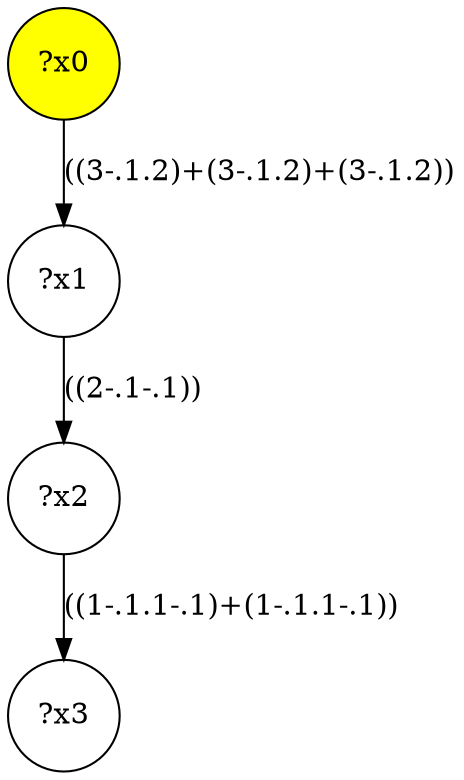 digraph g {
	x0 [fillcolor="yellow", style="filled," shape=circle, label="?x0"];
	x1 [shape=circle, label="?x1"];
	x0 -> x1 [label="((3-.1.2)+(3-.1.2)+(3-.1.2))"];
	x2 [shape=circle, label="?x2"];
	x1 -> x2 [label="((2-.1-.1))"];
	x3 [shape=circle, label="?x3"];
	x2 -> x3 [label="((1-.1.1-.1)+(1-.1.1-.1))"];
}

